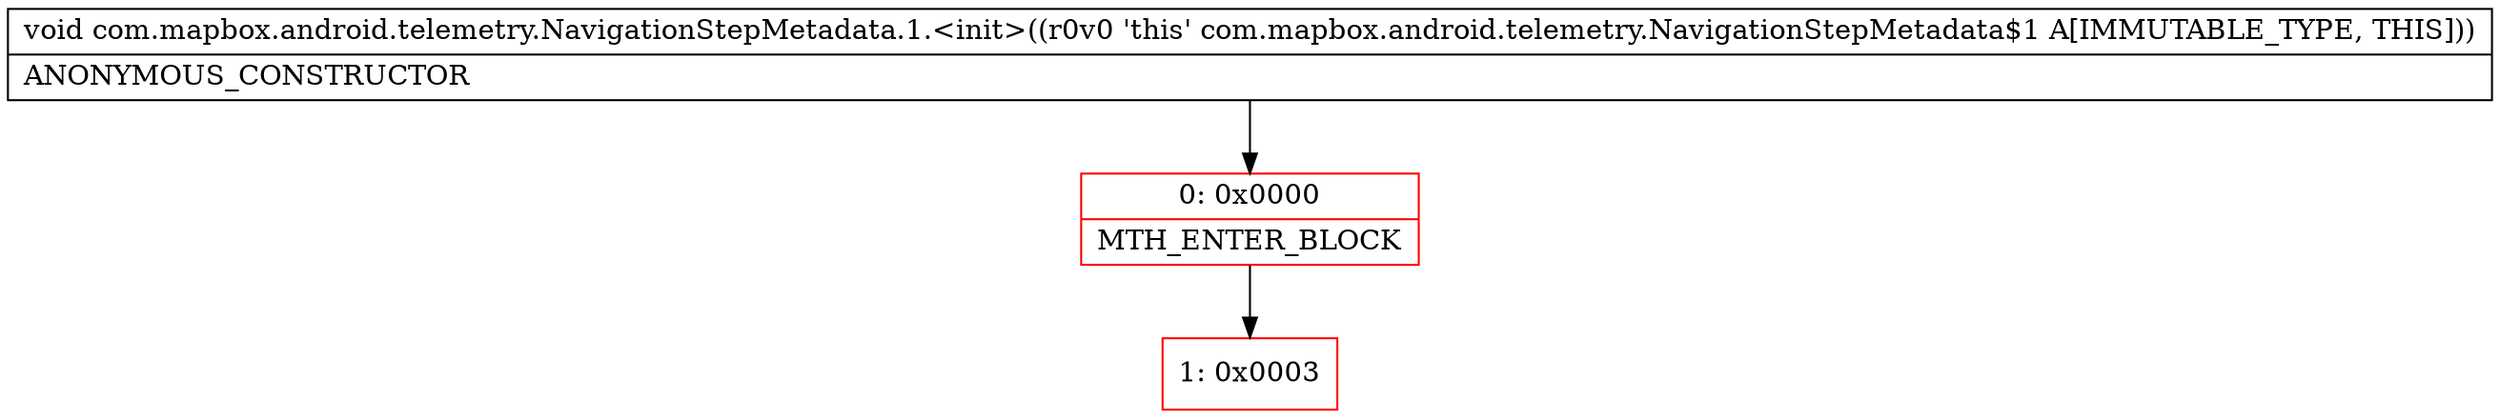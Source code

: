 digraph "CFG forcom.mapbox.android.telemetry.NavigationStepMetadata.1.\<init\>()V" {
subgraph cluster_Region_1886401968 {
label = "R(0)";
node [shape=record,color=blue];
}
Node_0 [shape=record,color=red,label="{0\:\ 0x0000|MTH_ENTER_BLOCK\l}"];
Node_1 [shape=record,color=red,label="{1\:\ 0x0003}"];
MethodNode[shape=record,label="{void com.mapbox.android.telemetry.NavigationStepMetadata.1.\<init\>((r0v0 'this' com.mapbox.android.telemetry.NavigationStepMetadata$1 A[IMMUTABLE_TYPE, THIS]))  | ANONYMOUS_CONSTRUCTOR\l}"];
MethodNode -> Node_0;
Node_0 -> Node_1;
}

